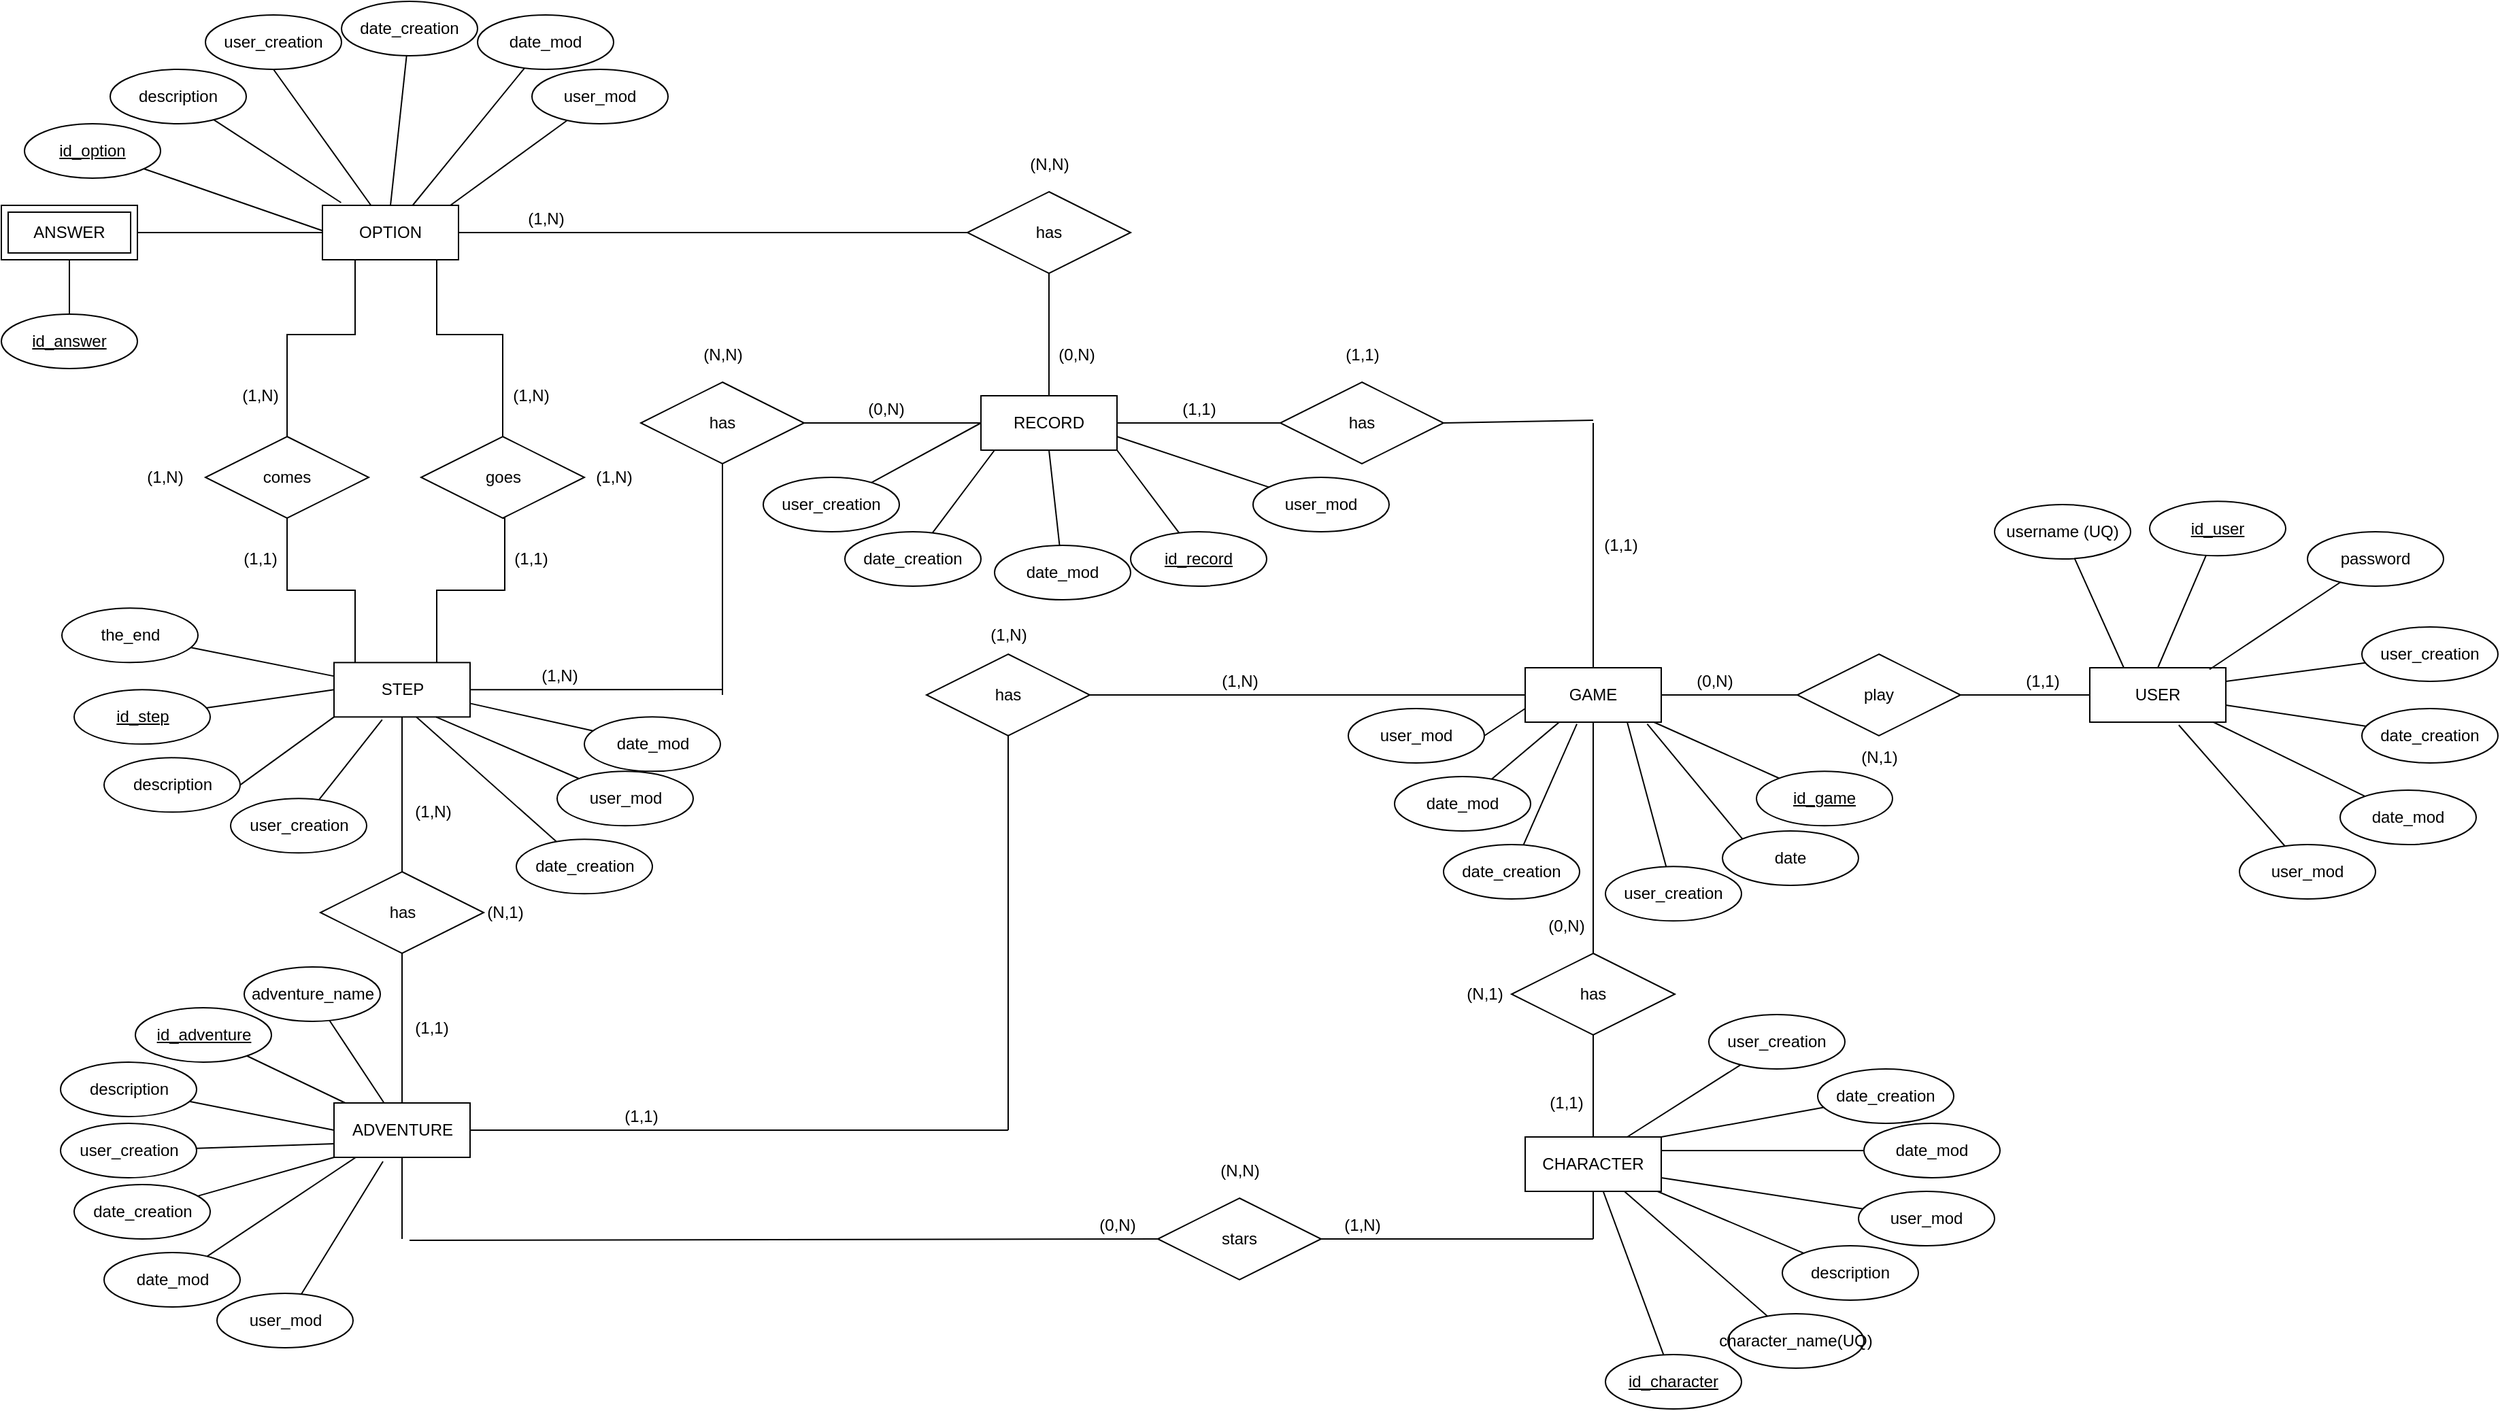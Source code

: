 <mxfile version="15.5.6" type="device"><diagram id="NVmFJBe9E4B-hhAunk_x" name="Page-1"><mxGraphModel dx="2347" dy="1662" grid="1" gridSize="10" guides="1" tooltips="1" connect="1" arrows="1" fold="1" page="1" pageScale="1" pageWidth="827" pageHeight="1169" math="0" shadow="0"><root><mxCell id="0"/><mxCell id="1" parent="0"/><mxCell id="v75pXsyWG4ilNUvPxBWB-2" value="USER" style="whiteSpace=wrap;html=1;align=center;" vertex="1" parent="1"><mxGeometry x="825" y="210" width="100" height="40" as="geometry"/></mxCell><mxCell id="v75pXsyWG4ilNUvPxBWB-8" style="edgeStyle=none;rounded=0;orthogonalLoop=1;jettySize=auto;html=1;endArrow=none;endFill=0;entryX=0.5;entryY=0;entryDx=0;entryDy=0;" edge="1" parent="1" source="v75pXsyWG4ilNUvPxBWB-3" target="v75pXsyWG4ilNUvPxBWB-2"><mxGeometry relative="1" as="geometry"/></mxCell><mxCell id="v75pXsyWG4ilNUvPxBWB-3" value="&lt;u&gt;id_user&lt;/u&gt;" style="ellipse;whiteSpace=wrap;html=1;align=center;" vertex="1" parent="1"><mxGeometry x="869" y="87.65" width="100" height="40" as="geometry"/></mxCell><mxCell id="v75pXsyWG4ilNUvPxBWB-7" style="edgeStyle=none;rounded=0;orthogonalLoop=1;jettySize=auto;html=1;endArrow=none;endFill=0;entryX=0.25;entryY=0;entryDx=0;entryDy=0;" edge="1" parent="1" source="v75pXsyWG4ilNUvPxBWB-4" target="v75pXsyWG4ilNUvPxBWB-2"><mxGeometry relative="1" as="geometry"><mxPoint x="829" y="220" as="targetPoint"/></mxGeometry></mxCell><mxCell id="v75pXsyWG4ilNUvPxBWB-4" value="username (UQ)" style="ellipse;whiteSpace=wrap;html=1;align=center;" vertex="1" parent="1"><mxGeometry x="755" y="90" width="100" height="40" as="geometry"/></mxCell><mxCell id="v75pXsyWG4ilNUvPxBWB-9" style="edgeStyle=none;rounded=0;orthogonalLoop=1;jettySize=auto;html=1;endArrow=none;endFill=0;entryX=0.88;entryY=0.031;entryDx=0;entryDy=0;entryPerimeter=0;" edge="1" parent="1" source="v75pXsyWG4ilNUvPxBWB-5" target="v75pXsyWG4ilNUvPxBWB-2"><mxGeometry relative="1" as="geometry"><mxPoint x="895" y="213.82" as="targetPoint"/></mxGeometry></mxCell><mxCell id="v75pXsyWG4ilNUvPxBWB-5" value="password" style="ellipse;whiteSpace=wrap;html=1;align=center;" vertex="1" parent="1"><mxGeometry x="985" y="110" width="100" height="40" as="geometry"/></mxCell><mxCell id="v75pXsyWG4ilNUvPxBWB-112" style="edgeStyle=none;rounded=0;orthogonalLoop=1;jettySize=auto;html=1;endArrow=none;endFill=0;" edge="1" parent="1" source="v75pXsyWG4ilNUvPxBWB-10"><mxGeometry relative="1" as="geometry"><mxPoint x="460" y="550" as="targetPoint"/></mxGeometry></mxCell><mxCell id="v75pXsyWG4ilNUvPxBWB-114" style="edgeStyle=none;rounded=0;orthogonalLoop=1;jettySize=auto;html=1;endArrow=none;endFill=0;" edge="1" parent="1" source="v75pXsyWG4ilNUvPxBWB-10"><mxGeometry relative="1" as="geometry"><mxPoint x="460" y="630" as="targetPoint"/></mxGeometry></mxCell><mxCell id="v75pXsyWG4ilNUvPxBWB-10" value="CHARACTER" style="whiteSpace=wrap;html=1;align=center;" vertex="1" parent="1"><mxGeometry x="410" y="555" width="100" height="40" as="geometry"/></mxCell><mxCell id="v75pXsyWG4ilNUvPxBWB-16" style="edgeStyle=none;rounded=0;orthogonalLoop=1;jettySize=auto;html=1;endArrow=none;endFill=0;" edge="1" parent="1" source="v75pXsyWG4ilNUvPxBWB-11" target="v75pXsyWG4ilNUvPxBWB-10"><mxGeometry relative="1" as="geometry"/></mxCell><mxCell id="v75pXsyWG4ilNUvPxBWB-11" value="description" style="ellipse;whiteSpace=wrap;html=1;align=center;" vertex="1" parent="1"><mxGeometry x="599" y="635" width="100" height="40" as="geometry"/></mxCell><mxCell id="v75pXsyWG4ilNUvPxBWB-15" style="edgeStyle=none;rounded=0;orthogonalLoop=1;jettySize=auto;html=1;endArrow=none;endFill=0;" edge="1" parent="1" source="v75pXsyWG4ilNUvPxBWB-12" target="v75pXsyWG4ilNUvPxBWB-10"><mxGeometry relative="1" as="geometry"/></mxCell><mxCell id="v75pXsyWG4ilNUvPxBWB-12" value="character_name(UQ)" style="ellipse;whiteSpace=wrap;html=1;align=center;" vertex="1" parent="1"><mxGeometry x="559" y="685" width="100" height="40" as="geometry"/></mxCell><mxCell id="v75pXsyWG4ilNUvPxBWB-14" style="edgeStyle=none;rounded=0;orthogonalLoop=1;jettySize=auto;html=1;endArrow=none;endFill=0;" edge="1" parent="1" source="v75pXsyWG4ilNUvPxBWB-13" target="v75pXsyWG4ilNUvPxBWB-10"><mxGeometry relative="1" as="geometry"/></mxCell><mxCell id="v75pXsyWG4ilNUvPxBWB-13" value="&lt;u&gt;id_character&lt;/u&gt;" style="ellipse;whiteSpace=wrap;html=1;align=center;" vertex="1" parent="1"><mxGeometry x="469" y="715" width="100" height="40" as="geometry"/></mxCell><mxCell id="v75pXsyWG4ilNUvPxBWB-116" style="edgeStyle=none;rounded=0;orthogonalLoop=1;jettySize=auto;html=1;endArrow=none;endFill=0;" edge="1" parent="1" source="v75pXsyWG4ilNUvPxBWB-17"><mxGeometry relative="1" as="geometry"><mxPoint x="-415.5" y="630" as="targetPoint"/></mxGeometry></mxCell><mxCell id="v75pXsyWG4ilNUvPxBWB-118" style="edgeStyle=none;rounded=0;orthogonalLoop=1;jettySize=auto;html=1;endArrow=none;endFill=0;" edge="1" parent="1" source="v75pXsyWG4ilNUvPxBWB-17"><mxGeometry relative="1" as="geometry"><mxPoint x="30" y="550" as="targetPoint"/></mxGeometry></mxCell><mxCell id="v75pXsyWG4ilNUvPxBWB-17" value="ADVENTURE" style="whiteSpace=wrap;html=1;align=center;" vertex="1" parent="1"><mxGeometry x="-465.5" y="530" width="100" height="40" as="geometry"/></mxCell><mxCell id="v75pXsyWG4ilNUvPxBWB-20" style="edgeStyle=none;rounded=0;orthogonalLoop=1;jettySize=auto;html=1;endArrow=none;endFill=0;" edge="1" parent="1" source="v75pXsyWG4ilNUvPxBWB-18" target="v75pXsyWG4ilNUvPxBWB-17"><mxGeometry relative="1" as="geometry"/></mxCell><mxCell id="v75pXsyWG4ilNUvPxBWB-18" value="adventure_name" style="ellipse;whiteSpace=wrap;html=1;align=center;" vertex="1" parent="1"><mxGeometry x="-531.5" y="430" width="100" height="40" as="geometry"/></mxCell><mxCell id="v75pXsyWG4ilNUvPxBWB-21" style="edgeStyle=none;rounded=0;orthogonalLoop=1;jettySize=auto;html=1;entryX=0;entryY=0.5;entryDx=0;entryDy=0;endArrow=none;endFill=0;" edge="1" parent="1" source="v75pXsyWG4ilNUvPxBWB-19" target="v75pXsyWG4ilNUvPxBWB-17"><mxGeometry relative="1" as="geometry"/></mxCell><mxCell id="v75pXsyWG4ilNUvPxBWB-19" value="description" style="ellipse;whiteSpace=wrap;html=1;align=center;" vertex="1" parent="1"><mxGeometry x="-666.5" y="500" width="100" height="40" as="geometry"/></mxCell><mxCell id="v75pXsyWG4ilNUvPxBWB-99" style="edgeStyle=none;rounded=0;orthogonalLoop=1;jettySize=auto;html=1;endArrow=none;endFill=0;" edge="1" parent="1" source="v75pXsyWG4ilNUvPxBWB-22"><mxGeometry relative="1" as="geometry"><mxPoint x="-415.5" y="366.18" as="targetPoint"/></mxGeometry></mxCell><mxCell id="v75pXsyWG4ilNUvPxBWB-111" style="edgeStyle=none;rounded=0;orthogonalLoop=1;jettySize=auto;html=1;endArrow=none;endFill=0;" edge="1" parent="1" source="v75pXsyWG4ilNUvPxBWB-22"><mxGeometry relative="1" as="geometry"><mxPoint x="-180" y="226" as="targetPoint"/></mxGeometry></mxCell><mxCell id="v75pXsyWG4ilNUvPxBWB-183" style="edgeStyle=orthogonalEdgeStyle;rounded=0;orthogonalLoop=1;jettySize=auto;html=1;entryX=0.5;entryY=1;entryDx=0;entryDy=0;endArrow=none;endFill=0;" edge="1" parent="1" source="v75pXsyWG4ilNUvPxBWB-22" target="v75pXsyWG4ilNUvPxBWB-180"><mxGeometry relative="1" as="geometry"><Array as="points"><mxPoint x="-450" y="153"/><mxPoint x="-500" y="153"/></Array></mxGeometry></mxCell><mxCell id="v75pXsyWG4ilNUvPxBWB-184" style="edgeStyle=orthogonalEdgeStyle;rounded=0;orthogonalLoop=1;jettySize=auto;html=1;entryX=0.5;entryY=1;entryDx=0;entryDy=0;endArrow=none;endFill=0;" edge="1" parent="1" source="v75pXsyWG4ilNUvPxBWB-22" target="v75pXsyWG4ilNUvPxBWB-87"><mxGeometry relative="1" as="geometry"><Array as="points"><mxPoint x="-390" y="153"/><mxPoint x="-340" y="153"/><mxPoint x="-340" y="100"/></Array></mxGeometry></mxCell><mxCell id="v75pXsyWG4ilNUvPxBWB-22" value="STEP" style="whiteSpace=wrap;html=1;align=center;" vertex="1" parent="1"><mxGeometry x="-465.5" y="206.18" width="100" height="40" as="geometry"/></mxCell><mxCell id="v75pXsyWG4ilNUvPxBWB-26" style="edgeStyle=none;rounded=0;orthogonalLoop=1;jettySize=auto;html=1;endArrow=none;endFill=0;entryX=0;entryY=1;entryDx=0;entryDy=0;exitX=1;exitY=0.5;exitDx=0;exitDy=0;" edge="1" parent="1" source="v75pXsyWG4ilNUvPxBWB-23" target="v75pXsyWG4ilNUvPxBWB-22"><mxGeometry relative="1" as="geometry"><mxPoint x="-497.971" y="288.533" as="sourcePoint"/></mxGeometry></mxCell><mxCell id="v75pXsyWG4ilNUvPxBWB-23" value="description" style="ellipse;whiteSpace=wrap;html=1;align=center;" vertex="1" parent="1"><mxGeometry x="-634.5" y="276.18" width="100" height="40" as="geometry"/></mxCell><mxCell id="v75pXsyWG4ilNUvPxBWB-25" style="edgeStyle=none;rounded=0;orthogonalLoop=1;jettySize=auto;html=1;entryX=0;entryY=0.25;entryDx=0;entryDy=0;endArrow=none;endFill=0;" edge="1" parent="1" source="v75pXsyWG4ilNUvPxBWB-24" target="v75pXsyWG4ilNUvPxBWB-22"><mxGeometry relative="1" as="geometry"/></mxCell><mxCell id="v75pXsyWG4ilNUvPxBWB-24" value="the_end" style="ellipse;whiteSpace=wrap;html=1;align=center;" vertex="1" parent="1"><mxGeometry x="-665.5" y="166.18" width="100" height="40" as="geometry"/></mxCell><mxCell id="v75pXsyWG4ilNUvPxBWB-29" style="edgeStyle=none;rounded=0;orthogonalLoop=1;jettySize=auto;html=1;endArrow=none;endFill=0;" edge="1" parent="1" source="v75pXsyWG4ilNUvPxBWB-28" target="v75pXsyWG4ilNUvPxBWB-17"><mxGeometry relative="1" as="geometry"/></mxCell><mxCell id="v75pXsyWG4ilNUvPxBWB-28" value="&lt;u&gt;id_adventure&lt;/u&gt;" style="ellipse;whiteSpace=wrap;html=1;align=center;" vertex="1" parent="1"><mxGeometry x="-611.5" y="460" width="100" height="40" as="geometry"/></mxCell><mxCell id="v75pXsyWG4ilNUvPxBWB-31" style="edgeStyle=none;rounded=0;orthogonalLoop=1;jettySize=auto;html=1;endArrow=none;endFill=0;entryX=0;entryY=0.5;entryDx=0;entryDy=0;" edge="1" parent="1" source="v75pXsyWG4ilNUvPxBWB-30" target="v75pXsyWG4ilNUvPxBWB-22"><mxGeometry relative="1" as="geometry"/></mxCell><mxCell id="v75pXsyWG4ilNUvPxBWB-30" value="&lt;u&gt;id_step&lt;/u&gt;" style="ellipse;whiteSpace=wrap;html=1;align=center;" vertex="1" parent="1"><mxGeometry x="-656.5" y="226.18" width="100" height="40" as="geometry"/></mxCell><mxCell id="v75pXsyWG4ilNUvPxBWB-34" style="edgeStyle=none;rounded=0;orthogonalLoop=1;jettySize=auto;html=1;endArrow=none;endFill=0;entryX=0.137;entryY=-0.05;entryDx=0;entryDy=0;entryPerimeter=0;" edge="1" parent="1" source="v75pXsyWG4ilNUvPxBWB-33" target="v75pXsyWG4ilNUvPxBWB-40"><mxGeometry relative="1" as="geometry"><mxPoint x="-374" y="-110" as="targetPoint"/></mxGeometry></mxCell><mxCell id="v75pXsyWG4ilNUvPxBWB-33" value="description" style="ellipse;whiteSpace=wrap;html=1;align=center;" vertex="1" parent="1"><mxGeometry x="-630" y="-230" width="100" height="40" as="geometry"/></mxCell><mxCell id="v75pXsyWG4ilNUvPxBWB-36" style="edgeStyle=none;rounded=0;orthogonalLoop=1;jettySize=auto;html=1;entryX=0;entryY=0.5;entryDx=0;entryDy=0;endArrow=none;endFill=0;" edge="1" parent="1" source="v75pXsyWG4ilNUvPxBWB-35"><mxGeometry relative="1" as="geometry"><mxPoint x="-470" y="-110" as="targetPoint"/></mxGeometry></mxCell><mxCell id="v75pXsyWG4ilNUvPxBWB-35" value="&lt;u&gt;id_option&lt;/u&gt;" style="ellipse;whiteSpace=wrap;html=1;align=center;" vertex="1" parent="1"><mxGeometry x="-693" y="-190" width="100" height="40" as="geometry"/></mxCell><mxCell id="v75pXsyWG4ilNUvPxBWB-181" style="edgeStyle=orthogonalEdgeStyle;rounded=0;orthogonalLoop=1;jettySize=auto;html=1;entryX=0.5;entryY=0;entryDx=0;entryDy=0;endArrow=none;endFill=0;" edge="1" parent="1" source="v75pXsyWG4ilNUvPxBWB-40" target="v75pXsyWG4ilNUvPxBWB-87"><mxGeometry relative="1" as="geometry"><Array as="points"><mxPoint x="-390" y="-35"/><mxPoint x="-341" y="-35"/></Array></mxGeometry></mxCell><mxCell id="v75pXsyWG4ilNUvPxBWB-182" style="edgeStyle=orthogonalEdgeStyle;rounded=0;orthogonalLoop=1;jettySize=auto;html=1;entryX=0.5;entryY=0;entryDx=0;entryDy=0;endArrow=none;endFill=0;" edge="1" parent="1" source="v75pXsyWG4ilNUvPxBWB-40" target="v75pXsyWG4ilNUvPxBWB-180"><mxGeometry relative="1" as="geometry"><Array as="points"><mxPoint x="-450" y="-35"/><mxPoint x="-500" y="-35"/></Array></mxGeometry></mxCell><mxCell id="v75pXsyWG4ilNUvPxBWB-40" value="OPTION" style="whiteSpace=wrap;html=1;align=center;" vertex="1" parent="1"><mxGeometry x="-474" y="-130" width="100" height="40" as="geometry"/></mxCell><mxCell id="v75pXsyWG4ilNUvPxBWB-115" style="edgeStyle=none;rounded=0;orthogonalLoop=1;jettySize=auto;html=1;endArrow=none;endFill=0;" edge="1" parent="1" source="v75pXsyWG4ilNUvPxBWB-43"><mxGeometry relative="1" as="geometry"><mxPoint x="460" y="630" as="targetPoint"/></mxGeometry></mxCell><mxCell id="v75pXsyWG4ilNUvPxBWB-117" style="edgeStyle=none;rounded=0;orthogonalLoop=1;jettySize=auto;html=1;exitX=0;exitY=0.5;exitDx=0;exitDy=0;endArrow=none;endFill=0;" edge="1" parent="1" source="v75pXsyWG4ilNUvPxBWB-43"><mxGeometry relative="1" as="geometry"><mxPoint x="-410" y="631" as="targetPoint"/></mxGeometry></mxCell><mxCell id="v75pXsyWG4ilNUvPxBWB-43" value="&lt;span class=&quot;VIiyi&quot; lang=&quot;en&quot;&gt;&lt;span class=&quot;JLqJ4b ChMk0b&quot;&gt;&lt;span&gt;star&lt;/span&gt;&lt;/span&gt;&lt;/span&gt;s" style="shape=rhombus;perimeter=rhombusPerimeter;whiteSpace=wrap;html=1;align=center;" vertex="1" parent="1"><mxGeometry x="140" y="600" width="120" height="60" as="geometry"/></mxCell><mxCell id="v75pXsyWG4ilNUvPxBWB-46" value="(0,N)" style="text;html=1;align=center;verticalAlign=middle;resizable=0;points=[];autosize=1;strokeColor=none;fillColor=none;" vertex="1" parent="1"><mxGeometry x="90" y="610" width="40" height="20" as="geometry"/></mxCell><mxCell id="v75pXsyWG4ilNUvPxBWB-48" value="(1,N)" style="text;html=1;align=center;verticalAlign=middle;resizable=0;points=[];autosize=1;strokeColor=none;fillColor=none;" vertex="1" parent="1"><mxGeometry x="270" y="610" width="40" height="20" as="geometry"/></mxCell><mxCell id="v75pXsyWG4ilNUvPxBWB-83" style="edgeStyle=none;rounded=0;orthogonalLoop=1;jettySize=auto;html=1;entryX=0;entryY=0.5;entryDx=0;entryDy=0;endArrow=none;endFill=0;" edge="1" parent="1" source="v75pXsyWG4ilNUvPxBWB-54" target="v75pXsyWG4ilNUvPxBWB-40"><mxGeometry relative="1" as="geometry"/></mxCell><mxCell id="v75pXsyWG4ilNUvPxBWB-54" value="ANSWER" style="shape=ext;margin=3;double=1;whiteSpace=wrap;html=1;align=center;" vertex="1" parent="1"><mxGeometry x="-710" y="-130" width="100" height="40" as="geometry"/></mxCell><mxCell id="v75pXsyWG4ilNUvPxBWB-57" style="edgeStyle=none;rounded=0;orthogonalLoop=1;jettySize=auto;html=1;endArrow=none;endFill=0;" edge="1" parent="1" source="v75pXsyWG4ilNUvPxBWB-56" target="v75pXsyWG4ilNUvPxBWB-54"><mxGeometry relative="1" as="geometry"/></mxCell><mxCell id="v75pXsyWG4ilNUvPxBWB-56" value="&lt;u&gt;id_answer&lt;/u&gt;" style="ellipse;whiteSpace=wrap;html=1;align=center;" vertex="1" parent="1"><mxGeometry x="-710" y="-50.0" width="100" height="40" as="geometry"/></mxCell><mxCell id="v75pXsyWG4ilNUvPxBWB-119" style="edgeStyle=none;rounded=0;orthogonalLoop=1;jettySize=auto;html=1;entryX=0;entryY=0;entryDx=0;entryDy=0;endArrow=none;endFill=0;exitX=0.897;exitY=1.033;exitDx=0;exitDy=0;exitPerimeter=0;" edge="1" parent="1" source="v75pXsyWG4ilNUvPxBWB-60" target="v75pXsyWG4ilNUvPxBWB-62"><mxGeometry relative="1" as="geometry"/></mxCell><mxCell id="v75pXsyWG4ilNUvPxBWB-123" style="edgeStyle=none;rounded=0;orthogonalLoop=1;jettySize=auto;html=1;endArrow=none;endFill=0;" edge="1" parent="1" source="v75pXsyWG4ilNUvPxBWB-60"><mxGeometry relative="1" as="geometry"><mxPoint x="460" y="30" as="targetPoint"/></mxGeometry></mxCell><mxCell id="v75pXsyWG4ilNUvPxBWB-175" style="edgeStyle=none;rounded=0;orthogonalLoop=1;jettySize=auto;html=1;entryX=0;entryY=0.5;entryDx=0;entryDy=0;endArrow=none;endFill=0;" edge="1" parent="1" source="v75pXsyWG4ilNUvPxBWB-60" target="v75pXsyWG4ilNUvPxBWB-65"><mxGeometry relative="1" as="geometry"/></mxCell><mxCell id="v75pXsyWG4ilNUvPxBWB-60" value="GAME" style="whiteSpace=wrap;html=1;align=center;" vertex="1" parent="1"><mxGeometry x="410" y="210" width="100" height="40" as="geometry"/></mxCell><mxCell id="v75pXsyWG4ilNUvPxBWB-62" value="date" style="ellipse;whiteSpace=wrap;html=1;align=center;" vertex="1" parent="1"><mxGeometry x="555" y="330" width="100" height="40" as="geometry"/></mxCell><mxCell id="v75pXsyWG4ilNUvPxBWB-66" style="edgeStyle=none;rounded=0;orthogonalLoop=1;jettySize=auto;html=1;entryX=0;entryY=0.5;entryDx=0;entryDy=0;endArrow=none;endFill=0;" edge="1" parent="1" source="v75pXsyWG4ilNUvPxBWB-65" target="v75pXsyWG4ilNUvPxBWB-2"><mxGeometry relative="1" as="geometry"/></mxCell><mxCell id="v75pXsyWG4ilNUvPxBWB-65" value="play" style="shape=rhombus;perimeter=rhombusPerimeter;whiteSpace=wrap;html=1;align=center;" vertex="1" parent="1"><mxGeometry x="610" y="200" width="120" height="60" as="geometry"/></mxCell><mxCell id="v75pXsyWG4ilNUvPxBWB-71" style="edgeStyle=none;rounded=0;orthogonalLoop=1;jettySize=auto;html=1;endArrow=none;endFill=0;" edge="1" parent="1" source="v75pXsyWG4ilNUvPxBWB-70" target="v75pXsyWG4ilNUvPxBWB-60"><mxGeometry relative="1" as="geometry"/></mxCell><mxCell id="v75pXsyWG4ilNUvPxBWB-70" value="&lt;u&gt;id_game&lt;/u&gt;" style="ellipse;whiteSpace=wrap;html=1;align=center;" vertex="1" parent="1"><mxGeometry x="580" y="286.18" width="100" height="40" as="geometry"/></mxCell><mxCell id="v75pXsyWG4ilNUvPxBWB-85" style="edgeStyle=none;rounded=0;orthogonalLoop=1;jettySize=auto;html=1;endArrow=none;endFill=0;" edge="1" parent="1" source="v75pXsyWG4ilNUvPxBWB-84"><mxGeometry relative="1" as="geometry"><mxPoint x="-411.5" y="366.18" as="targetPoint"/></mxGeometry></mxCell><mxCell id="v75pXsyWG4ilNUvPxBWB-86" style="edgeStyle=none;rounded=0;orthogonalLoop=1;jettySize=auto;html=1;entryX=0.5;entryY=0;entryDx=0;entryDy=0;endArrow=none;endFill=0;" edge="1" parent="1" source="v75pXsyWG4ilNUvPxBWB-84" target="v75pXsyWG4ilNUvPxBWB-17"><mxGeometry relative="1" as="geometry"/></mxCell><mxCell id="v75pXsyWG4ilNUvPxBWB-84" value="has" style="shape=rhombus;perimeter=rhombusPerimeter;whiteSpace=wrap;html=1;align=center;" vertex="1" parent="1"><mxGeometry x="-475.5" y="360" width="120" height="60" as="geometry"/></mxCell><mxCell id="v75pXsyWG4ilNUvPxBWB-87" value="goes" style="shape=rhombus;perimeter=rhombusPerimeter;whiteSpace=wrap;html=1;align=center;" vertex="1" parent="1"><mxGeometry x="-401.5" y="40" width="120" height="60" as="geometry"/></mxCell><mxCell id="v75pXsyWG4ilNUvPxBWB-95" style="edgeStyle=none;rounded=0;orthogonalLoop=1;jettySize=auto;html=1;endArrow=none;endFill=0;entryX=1;entryY=0.25;entryDx=0;entryDy=0;" edge="1" parent="1" source="v75pXsyWG4ilNUvPxBWB-90" target="v75pXsyWG4ilNUvPxBWB-2"><mxGeometry relative="1" as="geometry"><mxPoint x="929" y="240" as="targetPoint"/></mxGeometry></mxCell><mxCell id="v75pXsyWG4ilNUvPxBWB-90" value="user_creation" style="ellipse;whiteSpace=wrap;html=1;align=center;" vertex="1" parent="1"><mxGeometry x="1025" y="180" width="100" height="40" as="geometry"/></mxCell><mxCell id="v75pXsyWG4ilNUvPxBWB-94" style="edgeStyle=none;rounded=0;orthogonalLoop=1;jettySize=auto;html=1;endArrow=none;endFill=0;" edge="1" parent="1" source="v75pXsyWG4ilNUvPxBWB-91" target="v75pXsyWG4ilNUvPxBWB-2"><mxGeometry relative="1" as="geometry"/></mxCell><mxCell id="v75pXsyWG4ilNUvPxBWB-91" value="date_creation" style="ellipse;whiteSpace=wrap;html=1;align=center;" vertex="1" parent="1"><mxGeometry x="1025" y="240" width="100" height="40" as="geometry"/></mxCell><mxCell id="v75pXsyWG4ilNUvPxBWB-93" style="edgeStyle=none;rounded=0;orthogonalLoop=1;jettySize=auto;html=1;endArrow=none;endFill=0;" edge="1" parent="1" source="v75pXsyWG4ilNUvPxBWB-92" target="v75pXsyWG4ilNUvPxBWB-2"><mxGeometry relative="1" as="geometry"/></mxCell><mxCell id="v75pXsyWG4ilNUvPxBWB-92" value="date_mod" style="ellipse;whiteSpace=wrap;html=1;align=center;" vertex="1" parent="1"><mxGeometry x="1009" y="300" width="100" height="40" as="geometry"/></mxCell><mxCell id="v75pXsyWG4ilNUvPxBWB-97" style="edgeStyle=none;rounded=0;orthogonalLoop=1;jettySize=auto;html=1;entryX=0.654;entryY=1.053;entryDx=0;entryDy=0;endArrow=none;endFill=0;entryPerimeter=0;" edge="1" parent="1" source="v75pXsyWG4ilNUvPxBWB-96" target="v75pXsyWG4ilNUvPxBWB-2"><mxGeometry relative="1" as="geometry"/></mxCell><mxCell id="v75pXsyWG4ilNUvPxBWB-96" value="user_mod" style="ellipse;whiteSpace=wrap;html=1;align=center;" vertex="1" parent="1"><mxGeometry x="935" y="340" width="100" height="40" as="geometry"/></mxCell><mxCell id="v75pXsyWG4ilNUvPxBWB-178" style="edgeStyle=none;rounded=0;orthogonalLoop=1;jettySize=auto;html=1;entryX=0.5;entryY=1;entryDx=0;entryDy=0;endArrow=none;endFill=0;" edge="1" parent="1" source="v75pXsyWG4ilNUvPxBWB-98" target="v75pXsyWG4ilNUvPxBWB-177"><mxGeometry relative="1" as="geometry"/></mxCell><mxCell id="v75pXsyWG4ilNUvPxBWB-98" value="RECORD" style="whiteSpace=wrap;html=1;align=center;" vertex="1" parent="1"><mxGeometry x="10" y="10" width="100" height="40" as="geometry"/></mxCell><mxCell id="v75pXsyWG4ilNUvPxBWB-101" style="edgeStyle=none;rounded=0;orthogonalLoop=1;jettySize=auto;html=1;endArrow=none;endFill=0;" edge="1" parent="1" source="v75pXsyWG4ilNUvPxBWB-100" target="v75pXsyWG4ilNUvPxBWB-98"><mxGeometry relative="1" as="geometry"/></mxCell><mxCell id="v75pXsyWG4ilNUvPxBWB-102" style="edgeStyle=none;rounded=0;orthogonalLoop=1;jettySize=auto;html=1;endArrow=none;endFill=0;exitX=0.5;exitY=1;exitDx=0;exitDy=0;" edge="1" parent="1" source="v75pXsyWG4ilNUvPxBWB-100"><mxGeometry relative="1" as="geometry"><mxPoint x="-170" y="130.0" as="sourcePoint"/><mxPoint x="-180" y="230" as="targetPoint"/></mxGeometry></mxCell><mxCell id="v75pXsyWG4ilNUvPxBWB-100" value="has" style="shape=rhombus;perimeter=rhombusPerimeter;whiteSpace=wrap;html=1;align=center;" vertex="1" parent="1"><mxGeometry x="-240" width="120" height="60" as="geometry"/></mxCell><mxCell id="v75pXsyWG4ilNUvPxBWB-104" style="edgeStyle=none;rounded=0;orthogonalLoop=1;jettySize=auto;html=1;entryX=0.5;entryY=1;entryDx=0;entryDy=0;endArrow=none;endFill=0;" edge="1" parent="1" source="v75pXsyWG4ilNUvPxBWB-103" target="v75pXsyWG4ilNUvPxBWB-60"><mxGeometry relative="1" as="geometry"/></mxCell><mxCell id="v75pXsyWG4ilNUvPxBWB-105" style="edgeStyle=none;rounded=0;orthogonalLoop=1;jettySize=auto;html=1;endArrow=none;endFill=0;exitX=0.5;exitY=1;exitDx=0;exitDy=0;" edge="1" parent="1" source="v75pXsyWG4ilNUvPxBWB-103"><mxGeometry relative="1" as="geometry"><mxPoint x="460" y="550" as="targetPoint"/></mxGeometry></mxCell><mxCell id="v75pXsyWG4ilNUvPxBWB-103" value="has" style="shape=rhombus;perimeter=rhombusPerimeter;whiteSpace=wrap;html=1;align=center;" vertex="1" parent="1"><mxGeometry x="400" y="420" width="120" height="60" as="geometry"/></mxCell><mxCell id="v75pXsyWG4ilNUvPxBWB-109" style="edgeStyle=none;rounded=0;orthogonalLoop=1;jettySize=auto;html=1;endArrow=none;endFill=0;" edge="1" parent="1" source="v75pXsyWG4ilNUvPxBWB-108"><mxGeometry relative="1" as="geometry"><mxPoint x="30" y="550" as="targetPoint"/></mxGeometry></mxCell><mxCell id="v75pXsyWG4ilNUvPxBWB-110" style="edgeStyle=none;rounded=0;orthogonalLoop=1;jettySize=auto;html=1;entryX=0;entryY=0.5;entryDx=0;entryDy=0;endArrow=none;endFill=0;" edge="1" parent="1" source="v75pXsyWG4ilNUvPxBWB-108" target="v75pXsyWG4ilNUvPxBWB-60"><mxGeometry relative="1" as="geometry"/></mxCell><mxCell id="v75pXsyWG4ilNUvPxBWB-108" value="has" style="shape=rhombus;perimeter=rhombusPerimeter;whiteSpace=wrap;html=1;align=center;" vertex="1" parent="1"><mxGeometry x="-30" y="200" width="120" height="60" as="geometry"/></mxCell><mxCell id="v75pXsyWG4ilNUvPxBWB-121" style="edgeStyle=none;rounded=0;orthogonalLoop=1;jettySize=auto;html=1;endArrow=none;endFill=0;" edge="1" parent="1" source="v75pXsyWG4ilNUvPxBWB-120" target="v75pXsyWG4ilNUvPxBWB-98"><mxGeometry relative="1" as="geometry"/></mxCell><mxCell id="v75pXsyWG4ilNUvPxBWB-122" style="edgeStyle=none;rounded=0;orthogonalLoop=1;jettySize=auto;html=1;exitX=1;exitY=0.5;exitDx=0;exitDy=0;endArrow=none;endFill=0;" edge="1" parent="1" source="v75pXsyWG4ilNUvPxBWB-120"><mxGeometry relative="1" as="geometry"><mxPoint x="460" y="28" as="targetPoint"/></mxGeometry></mxCell><mxCell id="v75pXsyWG4ilNUvPxBWB-120" value="has" style="shape=rhombus;perimeter=rhombusPerimeter;whiteSpace=wrap;html=1;align=center;" vertex="1" parent="1"><mxGeometry x="230" y="5.773e-15" width="120" height="60" as="geometry"/></mxCell><mxCell id="v75pXsyWG4ilNUvPxBWB-128" style="edgeStyle=none;rounded=0;orthogonalLoop=1;jettySize=auto;html=1;entryX=0.75;entryY=0;entryDx=0;entryDy=0;endArrow=none;endFill=0;" edge="1" parent="1" source="v75pXsyWG4ilNUvPxBWB-124" target="v75pXsyWG4ilNUvPxBWB-10"><mxGeometry relative="1" as="geometry"/></mxCell><mxCell id="v75pXsyWG4ilNUvPxBWB-124" value="user_creation" style="ellipse;whiteSpace=wrap;html=1;align=center;" vertex="1" parent="1"><mxGeometry x="545" y="465" width="100" height="40" as="geometry"/></mxCell><mxCell id="v75pXsyWG4ilNUvPxBWB-129" style="edgeStyle=none;rounded=0;orthogonalLoop=1;jettySize=auto;html=1;entryX=1;entryY=0;entryDx=0;entryDy=0;endArrow=none;endFill=0;" edge="1" parent="1" source="v75pXsyWG4ilNUvPxBWB-125" target="v75pXsyWG4ilNUvPxBWB-10"><mxGeometry relative="1" as="geometry"/></mxCell><mxCell id="v75pXsyWG4ilNUvPxBWB-125" value="date_creation" style="ellipse;whiteSpace=wrap;html=1;align=center;" vertex="1" parent="1"><mxGeometry x="625" y="505" width="100" height="40" as="geometry"/></mxCell><mxCell id="v75pXsyWG4ilNUvPxBWB-130" style="edgeStyle=none;rounded=0;orthogonalLoop=1;jettySize=auto;html=1;entryX=1;entryY=0.25;entryDx=0;entryDy=0;endArrow=none;endFill=0;" edge="1" parent="1" source="v75pXsyWG4ilNUvPxBWB-126" target="v75pXsyWG4ilNUvPxBWB-10"><mxGeometry relative="1" as="geometry"/></mxCell><mxCell id="v75pXsyWG4ilNUvPxBWB-126" value="date_mod" style="ellipse;whiteSpace=wrap;html=1;align=center;" vertex="1" parent="1"><mxGeometry x="659" y="545" width="100" height="40" as="geometry"/></mxCell><mxCell id="v75pXsyWG4ilNUvPxBWB-131" style="edgeStyle=none;rounded=0;orthogonalLoop=1;jettySize=auto;html=1;entryX=1;entryY=0.75;entryDx=0;entryDy=0;endArrow=none;endFill=0;" edge="1" parent="1" source="v75pXsyWG4ilNUvPxBWB-127" target="v75pXsyWG4ilNUvPxBWB-10"><mxGeometry relative="1" as="geometry"/></mxCell><mxCell id="v75pXsyWG4ilNUvPxBWB-127" value="user_mod" style="ellipse;whiteSpace=wrap;html=1;align=center;" vertex="1" parent="1"><mxGeometry x="655" y="595" width="100" height="40" as="geometry"/></mxCell><mxCell id="v75pXsyWG4ilNUvPxBWB-136" style="edgeStyle=none;rounded=0;orthogonalLoop=1;jettySize=auto;html=1;entryX=0;entryY=0.75;entryDx=0;entryDy=0;endArrow=none;endFill=0;" edge="1" parent="1" source="v75pXsyWG4ilNUvPxBWB-132" target="v75pXsyWG4ilNUvPxBWB-17"><mxGeometry relative="1" as="geometry"/></mxCell><mxCell id="v75pXsyWG4ilNUvPxBWB-132" value="user_creation" style="ellipse;whiteSpace=wrap;html=1;align=center;" vertex="1" parent="1"><mxGeometry x="-666.5" y="545" width="100" height="40" as="geometry"/></mxCell><mxCell id="v75pXsyWG4ilNUvPxBWB-137" style="edgeStyle=none;rounded=0;orthogonalLoop=1;jettySize=auto;html=1;entryX=0;entryY=1;entryDx=0;entryDy=0;endArrow=none;endFill=0;" edge="1" parent="1" source="v75pXsyWG4ilNUvPxBWB-133" target="v75pXsyWG4ilNUvPxBWB-17"><mxGeometry relative="1" as="geometry"/></mxCell><mxCell id="v75pXsyWG4ilNUvPxBWB-133" value="date_creation" style="ellipse;whiteSpace=wrap;html=1;align=center;" vertex="1" parent="1"><mxGeometry x="-656.5" y="590" width="100" height="40" as="geometry"/></mxCell><mxCell id="v75pXsyWG4ilNUvPxBWB-138" style="edgeStyle=none;rounded=0;orthogonalLoop=1;jettySize=auto;html=1;entryX=0.16;entryY=1;entryDx=0;entryDy=0;entryPerimeter=0;endArrow=none;endFill=0;" edge="1" parent="1" source="v75pXsyWG4ilNUvPxBWB-134" target="v75pXsyWG4ilNUvPxBWB-17"><mxGeometry relative="1" as="geometry"/></mxCell><mxCell id="v75pXsyWG4ilNUvPxBWB-134" value="date_mod" style="ellipse;whiteSpace=wrap;html=1;align=center;" vertex="1" parent="1"><mxGeometry x="-634.5" y="640" width="100" height="40" as="geometry"/></mxCell><mxCell id="v75pXsyWG4ilNUvPxBWB-139" style="edgeStyle=none;rounded=0;orthogonalLoop=1;jettySize=auto;html=1;entryX=0.36;entryY=1.075;entryDx=0;entryDy=0;entryPerimeter=0;endArrow=none;endFill=0;" edge="1" parent="1" source="v75pXsyWG4ilNUvPxBWB-135" target="v75pXsyWG4ilNUvPxBWB-17"><mxGeometry relative="1" as="geometry"/></mxCell><mxCell id="v75pXsyWG4ilNUvPxBWB-135" value="user_mod" style="ellipse;whiteSpace=wrap;html=1;align=center;" vertex="1" parent="1"><mxGeometry x="-551.5" y="670" width="100" height="40" as="geometry"/></mxCell><mxCell id="v75pXsyWG4ilNUvPxBWB-147" style="edgeStyle=none;rounded=0;orthogonalLoop=1;jettySize=auto;html=1;entryX=0.75;entryY=1;entryDx=0;entryDy=0;endArrow=none;endFill=0;" edge="1" parent="1" source="v75pXsyWG4ilNUvPxBWB-140" target="v75pXsyWG4ilNUvPxBWB-60"><mxGeometry relative="1" as="geometry"/></mxCell><mxCell id="v75pXsyWG4ilNUvPxBWB-140" value="user_creation" style="ellipse;whiteSpace=wrap;html=1;align=center;" vertex="1" parent="1"><mxGeometry x="469" y="356.18" width="100" height="40" as="geometry"/></mxCell><mxCell id="v75pXsyWG4ilNUvPxBWB-146" style="edgeStyle=none;rounded=0;orthogonalLoop=1;jettySize=auto;html=1;entryX=0.38;entryY=1.033;entryDx=0;entryDy=0;endArrow=none;endFill=0;entryPerimeter=0;" edge="1" parent="1" source="v75pXsyWG4ilNUvPxBWB-141" target="v75pXsyWG4ilNUvPxBWB-60"><mxGeometry relative="1" as="geometry"/></mxCell><mxCell id="v75pXsyWG4ilNUvPxBWB-141" value="date_creation" style="ellipse;whiteSpace=wrap;html=1;align=center;" vertex="1" parent="1"><mxGeometry x="350" y="340" width="100" height="40" as="geometry"/></mxCell><mxCell id="v75pXsyWG4ilNUvPxBWB-145" style="edgeStyle=none;rounded=0;orthogonalLoop=1;jettySize=auto;html=1;entryX=0.25;entryY=1;entryDx=0;entryDy=0;endArrow=none;endFill=0;" edge="1" parent="1" source="v75pXsyWG4ilNUvPxBWB-142" target="v75pXsyWG4ilNUvPxBWB-60"><mxGeometry relative="1" as="geometry"/></mxCell><mxCell id="v75pXsyWG4ilNUvPxBWB-142" value="date_mod" style="ellipse;whiteSpace=wrap;html=1;align=center;" vertex="1" parent="1"><mxGeometry x="314" y="290" width="100" height="40" as="geometry"/></mxCell><mxCell id="v75pXsyWG4ilNUvPxBWB-144" style="edgeStyle=none;rounded=0;orthogonalLoop=1;jettySize=auto;html=1;exitX=1;exitY=0.5;exitDx=0;exitDy=0;entryX=0;entryY=0.75;entryDx=0;entryDy=0;endArrow=none;endFill=0;" edge="1" parent="1" source="v75pXsyWG4ilNUvPxBWB-143" target="v75pXsyWG4ilNUvPxBWB-60"><mxGeometry relative="1" as="geometry"/></mxCell><mxCell id="v75pXsyWG4ilNUvPxBWB-143" value="user_mod" style="ellipse;whiteSpace=wrap;html=1;align=center;" vertex="1" parent="1"><mxGeometry x="280" y="240" width="100" height="40" as="geometry"/></mxCell><mxCell id="v75pXsyWG4ilNUvPxBWB-153" style="edgeStyle=none;rounded=0;orthogonalLoop=1;jettySize=auto;html=1;entryX=0.354;entryY=1.05;entryDx=0;entryDy=0;endArrow=none;endFill=0;entryPerimeter=0;" edge="1" parent="1" source="v75pXsyWG4ilNUvPxBWB-149" target="v75pXsyWG4ilNUvPxBWB-22"><mxGeometry relative="1" as="geometry"/></mxCell><mxCell id="v75pXsyWG4ilNUvPxBWB-149" value="user_creation" style="ellipse;whiteSpace=wrap;html=1;align=center;" vertex="1" parent="1"><mxGeometry x="-541.5" y="306.18" width="100" height="40" as="geometry"/></mxCell><mxCell id="v75pXsyWG4ilNUvPxBWB-154" style="edgeStyle=none;rounded=0;orthogonalLoop=1;jettySize=auto;html=1;endArrow=none;endFill=0;entryX=0.606;entryY=1.001;entryDx=0;entryDy=0;entryPerimeter=0;" edge="1" parent="1" source="v75pXsyWG4ilNUvPxBWB-150" target="v75pXsyWG4ilNUvPxBWB-22"><mxGeometry relative="1" as="geometry"><mxPoint x="-400" y="250" as="targetPoint"/></mxGeometry></mxCell><mxCell id="v75pXsyWG4ilNUvPxBWB-150" value="date_creation" style="ellipse;whiteSpace=wrap;html=1;align=center;" vertex="1" parent="1"><mxGeometry x="-331.5" y="336.18" width="100" height="40" as="geometry"/></mxCell><mxCell id="v75pXsyWG4ilNUvPxBWB-156" style="edgeStyle=none;rounded=0;orthogonalLoop=1;jettySize=auto;html=1;entryX=1;entryY=0.75;entryDx=0;entryDy=0;endArrow=none;endFill=0;" edge="1" parent="1" source="v75pXsyWG4ilNUvPxBWB-151" target="v75pXsyWG4ilNUvPxBWB-22"><mxGeometry relative="1" as="geometry"/></mxCell><mxCell id="v75pXsyWG4ilNUvPxBWB-151" value="date_mod" style="ellipse;whiteSpace=wrap;html=1;align=center;" vertex="1" parent="1"><mxGeometry x="-281.5" y="246.18" width="100" height="40" as="geometry"/></mxCell><mxCell id="v75pXsyWG4ilNUvPxBWB-155" style="edgeStyle=none;rounded=0;orthogonalLoop=1;jettySize=auto;html=1;entryX=0.75;entryY=1;entryDx=0;entryDy=0;endArrow=none;endFill=0;" edge="1" parent="1" source="v75pXsyWG4ilNUvPxBWB-152" target="v75pXsyWG4ilNUvPxBWB-22"><mxGeometry relative="1" as="geometry"/></mxCell><mxCell id="v75pXsyWG4ilNUvPxBWB-152" value="user_mod" style="ellipse;whiteSpace=wrap;html=1;align=center;" vertex="1" parent="1"><mxGeometry x="-301.5" y="286.18" width="100" height="40" as="geometry"/></mxCell><mxCell id="v75pXsyWG4ilNUvPxBWB-164" style="edgeStyle=none;rounded=0;orthogonalLoop=1;jettySize=auto;html=1;entryX=0;entryY=0.5;entryDx=0;entryDy=0;endArrow=none;endFill=0;" edge="1" parent="1" source="v75pXsyWG4ilNUvPxBWB-157" target="v75pXsyWG4ilNUvPxBWB-98"><mxGeometry relative="1" as="geometry"/></mxCell><mxCell id="v75pXsyWG4ilNUvPxBWB-157" value="user_creation" style="ellipse;whiteSpace=wrap;html=1;align=center;" vertex="1" parent="1"><mxGeometry x="-150" y="70" width="100" height="40" as="geometry"/></mxCell><mxCell id="v75pXsyWG4ilNUvPxBWB-163" style="edgeStyle=none;rounded=0;orthogonalLoop=1;jettySize=auto;html=1;endArrow=none;endFill=0;" edge="1" parent="1" source="v75pXsyWG4ilNUvPxBWB-158"><mxGeometry relative="1" as="geometry"><mxPoint x="20" y="50" as="targetPoint"/></mxGeometry></mxCell><mxCell id="v75pXsyWG4ilNUvPxBWB-158" value="date_creation" style="ellipse;whiteSpace=wrap;html=1;align=center;" vertex="1" parent="1"><mxGeometry x="-90" y="110" width="100" height="40" as="geometry"/></mxCell><mxCell id="v75pXsyWG4ilNUvPxBWB-162" style="edgeStyle=none;rounded=0;orthogonalLoop=1;jettySize=auto;html=1;entryX=0.5;entryY=1;entryDx=0;entryDy=0;endArrow=none;endFill=0;" edge="1" parent="1" source="v75pXsyWG4ilNUvPxBWB-159" target="v75pXsyWG4ilNUvPxBWB-98"><mxGeometry relative="1" as="geometry"/></mxCell><mxCell id="v75pXsyWG4ilNUvPxBWB-159" value="date_mod" style="ellipse;whiteSpace=wrap;html=1;align=center;" vertex="1" parent="1"><mxGeometry x="20" y="120" width="100" height="40" as="geometry"/></mxCell><mxCell id="v75pXsyWG4ilNUvPxBWB-161" style="edgeStyle=none;rounded=0;orthogonalLoop=1;jettySize=auto;html=1;endArrow=none;endFill=0;" edge="1" parent="1" source="v75pXsyWG4ilNUvPxBWB-160"><mxGeometry relative="1" as="geometry"><mxPoint x="110" y="40" as="targetPoint"/></mxGeometry></mxCell><mxCell id="v75pXsyWG4ilNUvPxBWB-160" value="user_mod" style="ellipse;whiteSpace=wrap;html=1;align=center;" vertex="1" parent="1"><mxGeometry x="210" y="70" width="100" height="40" as="geometry"/></mxCell><mxCell id="v75pXsyWG4ilNUvPxBWB-169" style="edgeStyle=none;rounded=0;orthogonalLoop=1;jettySize=auto;html=1;exitX=0.5;exitY=1;exitDx=0;exitDy=0;endArrow=none;endFill=0;" edge="1" parent="1" source="v75pXsyWG4ilNUvPxBWB-165" target="v75pXsyWG4ilNUvPxBWB-40"><mxGeometry relative="1" as="geometry"/></mxCell><mxCell id="v75pXsyWG4ilNUvPxBWB-165" value="user_creation" style="ellipse;whiteSpace=wrap;html=1;align=center;" vertex="1" parent="1"><mxGeometry x="-560" y="-270" width="100" height="40" as="geometry"/></mxCell><mxCell id="v75pXsyWG4ilNUvPxBWB-170" style="edgeStyle=none;rounded=0;orthogonalLoop=1;jettySize=auto;html=1;entryX=0.5;entryY=0;entryDx=0;entryDy=0;endArrow=none;endFill=0;" edge="1" parent="1" source="v75pXsyWG4ilNUvPxBWB-166" target="v75pXsyWG4ilNUvPxBWB-40"><mxGeometry relative="1" as="geometry"/></mxCell><mxCell id="v75pXsyWG4ilNUvPxBWB-166" value="date_creation" style="ellipse;whiteSpace=wrap;html=1;align=center;" vertex="1" parent="1"><mxGeometry x="-460" y="-280" width="100" height="40" as="geometry"/></mxCell><mxCell id="v75pXsyWG4ilNUvPxBWB-171" style="edgeStyle=none;rounded=0;orthogonalLoop=1;jettySize=auto;html=1;endArrow=none;endFill=0;" edge="1" parent="1" source="v75pXsyWG4ilNUvPxBWB-167" target="v75pXsyWG4ilNUvPxBWB-40"><mxGeometry relative="1" as="geometry"/></mxCell><mxCell id="v75pXsyWG4ilNUvPxBWB-167" value="date_mod" style="ellipse;whiteSpace=wrap;html=1;align=center;" vertex="1" parent="1"><mxGeometry x="-360" y="-270" width="100" height="40" as="geometry"/></mxCell><mxCell id="v75pXsyWG4ilNUvPxBWB-172" style="edgeStyle=none;rounded=0;orthogonalLoop=1;jettySize=auto;html=1;endArrow=none;endFill=0;" edge="1" parent="1" source="v75pXsyWG4ilNUvPxBWB-168"><mxGeometry relative="1" as="geometry"><mxPoint x="-380" y="-130" as="targetPoint"/></mxGeometry></mxCell><mxCell id="v75pXsyWG4ilNUvPxBWB-168" value="user_mod" style="ellipse;whiteSpace=wrap;html=1;align=center;" vertex="1" parent="1"><mxGeometry x="-320" y="-230" width="100" height="40" as="geometry"/></mxCell><mxCell id="v75pXsyWG4ilNUvPxBWB-174" style="edgeStyle=none;rounded=0;orthogonalLoop=1;jettySize=auto;html=1;entryX=1;entryY=1;entryDx=0;entryDy=0;endArrow=none;endFill=0;" edge="1" parent="1" source="v75pXsyWG4ilNUvPxBWB-173" target="v75pXsyWG4ilNUvPxBWB-98"><mxGeometry relative="1" as="geometry"/></mxCell><mxCell id="v75pXsyWG4ilNUvPxBWB-173" value="&lt;u&gt;id_record&lt;/u&gt;" style="ellipse;whiteSpace=wrap;html=1;align=center;" vertex="1" parent="1"><mxGeometry x="120" y="110" width="100" height="40" as="geometry"/></mxCell><mxCell id="v75pXsyWG4ilNUvPxBWB-179" style="edgeStyle=none;rounded=0;orthogonalLoop=1;jettySize=auto;html=1;entryX=1;entryY=0.5;entryDx=0;entryDy=0;endArrow=none;endFill=0;" edge="1" parent="1" source="v75pXsyWG4ilNUvPxBWB-177" target="v75pXsyWG4ilNUvPxBWB-40"><mxGeometry relative="1" as="geometry"/></mxCell><mxCell id="v75pXsyWG4ilNUvPxBWB-177" value="has" style="shape=rhombus;perimeter=rhombusPerimeter;whiteSpace=wrap;html=1;align=center;" vertex="1" parent="1"><mxGeometry y="-140" width="120" height="60" as="geometry"/></mxCell><mxCell id="v75pXsyWG4ilNUvPxBWB-180" value="comes" style="shape=rhombus;perimeter=rhombusPerimeter;whiteSpace=wrap;html=1;align=center;" vertex="1" parent="1"><mxGeometry x="-560" y="40" width="120" height="60" as="geometry"/></mxCell><mxCell id="v75pXsyWG4ilNUvPxBWB-185" value="(0,N)" style="text;html=1;align=center;verticalAlign=middle;resizable=0;points=[];autosize=1;strokeColor=none;fillColor=none;" vertex="1" parent="1"><mxGeometry x="529" y="210" width="40" height="20" as="geometry"/></mxCell><mxCell id="v75pXsyWG4ilNUvPxBWB-186" value="(1,1)" style="text;html=1;align=center;verticalAlign=middle;resizable=0;points=[];autosize=1;strokeColor=none;fillColor=none;" vertex="1" parent="1"><mxGeometry x="770" y="210" width="40" height="20" as="geometry"/></mxCell><mxCell id="v75pXsyWG4ilNUvPxBWB-187" value="(N,1)" style="text;html=1;align=center;verticalAlign=middle;resizable=0;points=[];autosize=1;strokeColor=none;fillColor=none;" vertex="1" parent="1"><mxGeometry x="650" y="266.18" width="40" height="20" as="geometry"/></mxCell><mxCell id="v75pXsyWG4ilNUvPxBWB-188" value="(1,1)" style="text;html=1;align=center;verticalAlign=middle;resizable=0;points=[];autosize=1;strokeColor=none;fillColor=none;" vertex="1" parent="1"><mxGeometry x="420" y="520" width="40" height="20" as="geometry"/></mxCell><mxCell id="v75pXsyWG4ilNUvPxBWB-189" value="(0,N)" style="text;html=1;align=center;verticalAlign=middle;resizable=0;points=[];autosize=1;strokeColor=none;fillColor=none;" vertex="1" parent="1"><mxGeometry x="420" y="390" width="40" height="20" as="geometry"/></mxCell><mxCell id="v75pXsyWG4ilNUvPxBWB-190" value="(N,1)" style="text;html=1;align=center;verticalAlign=middle;resizable=0;points=[];autosize=1;strokeColor=none;fillColor=none;" vertex="1" parent="1"><mxGeometry x="360" y="440" width="40" height="20" as="geometry"/></mxCell><mxCell id="v75pXsyWG4ilNUvPxBWB-192" value="(N,N)" style="text;html=1;align=center;verticalAlign=middle;resizable=0;points=[];autosize=1;strokeColor=none;fillColor=none;" vertex="1" parent="1"><mxGeometry x="180" y="570" width="40" height="20" as="geometry"/></mxCell><mxCell id="v75pXsyWG4ilNUvPxBWB-193" value="(1,1)" style="text;html=1;align=center;verticalAlign=middle;resizable=0;points=[];autosize=1;strokeColor=none;fillColor=none;" vertex="1" parent="1"><mxGeometry x="-260" y="530" width="40" height="20" as="geometry"/></mxCell><mxCell id="v75pXsyWG4ilNUvPxBWB-194" value="(1,N)" style="text;html=1;align=center;verticalAlign=middle;resizable=0;points=[];autosize=1;strokeColor=none;fillColor=none;" vertex="1" parent="1"><mxGeometry x="180" y="210" width="40" height="20" as="geometry"/></mxCell><mxCell id="v75pXsyWG4ilNUvPxBWB-195" value="(1,N)" style="text;html=1;align=center;verticalAlign=middle;resizable=0;points=[];autosize=1;strokeColor=none;fillColor=none;" vertex="1" parent="1"><mxGeometry x="10" y="176.18" width="40" height="20" as="geometry"/></mxCell><mxCell id="v75pXsyWG4ilNUvPxBWB-196" value="(1,N)" style="text;html=1;align=center;verticalAlign=middle;resizable=0;points=[];autosize=1;strokeColor=none;fillColor=none;" vertex="1" parent="1"><mxGeometry x="-413" y="306.18" width="40" height="20" as="geometry"/></mxCell><mxCell id="v75pXsyWG4ilNUvPxBWB-197" value="(1,1)" style="text;html=1;align=center;verticalAlign=middle;resizable=0;points=[];autosize=1;strokeColor=none;fillColor=none;" vertex="1" parent="1"><mxGeometry x="-414" y="465" width="40" height="20" as="geometry"/></mxCell><mxCell id="v75pXsyWG4ilNUvPxBWB-198" value="(N,1)" style="text;html=1;align=center;verticalAlign=middle;resizable=0;points=[];autosize=1;strokeColor=none;fillColor=none;" vertex="1" parent="1"><mxGeometry x="-360" y="380" width="40" height="20" as="geometry"/></mxCell><mxCell id="v75pXsyWG4ilNUvPxBWB-199" value="(1,1)" style="text;html=1;align=center;verticalAlign=middle;resizable=0;points=[];autosize=1;strokeColor=none;fillColor=none;" vertex="1" parent="1"><mxGeometry x="150" y="10" width="40" height="20" as="geometry"/></mxCell><mxCell id="v75pXsyWG4ilNUvPxBWB-200" value="(1,1)" style="text;html=1;align=center;verticalAlign=middle;resizable=0;points=[];autosize=1;strokeColor=none;fillColor=none;" vertex="1" parent="1"><mxGeometry x="460" y="110" width="40" height="20" as="geometry"/></mxCell><mxCell id="v75pXsyWG4ilNUvPxBWB-201" value="(1,1)" style="text;html=1;align=center;verticalAlign=middle;resizable=0;points=[];autosize=1;strokeColor=none;fillColor=none;" vertex="1" parent="1"><mxGeometry x="270" y="-30" width="40" height="20" as="geometry"/></mxCell><mxCell id="v75pXsyWG4ilNUvPxBWB-202" value="(1,N)" style="text;html=1;align=center;verticalAlign=middle;resizable=0;points=[];autosize=1;strokeColor=none;fillColor=none;" vertex="1" parent="1"><mxGeometry x="-330" y="-130" width="40" height="20" as="geometry"/></mxCell><mxCell id="v75pXsyWG4ilNUvPxBWB-203" value="(0,N)" style="text;html=1;align=center;verticalAlign=middle;resizable=0;points=[];autosize=1;strokeColor=none;fillColor=none;" vertex="1" parent="1"><mxGeometry x="60" y="-30" width="40" height="20" as="geometry"/></mxCell><mxCell id="v75pXsyWG4ilNUvPxBWB-204" value="(N,N)" style="text;html=1;align=center;verticalAlign=middle;resizable=0;points=[];autosize=1;strokeColor=none;fillColor=none;" vertex="1" parent="1"><mxGeometry x="40" y="-170" width="40" height="20" as="geometry"/></mxCell><mxCell id="v75pXsyWG4ilNUvPxBWB-205" value="(1,N)" style="text;html=1;align=center;verticalAlign=middle;resizable=0;points=[];autosize=1;strokeColor=none;fillColor=none;" vertex="1" parent="1"><mxGeometry x="-320" y="206.18" width="40" height="20" as="geometry"/></mxCell><mxCell id="v75pXsyWG4ilNUvPxBWB-206" value="(0,N)" style="text;html=1;align=center;verticalAlign=middle;resizable=0;points=[];autosize=1;strokeColor=none;fillColor=none;" vertex="1" parent="1"><mxGeometry x="-80" y="10" width="40" height="20" as="geometry"/></mxCell><mxCell id="v75pXsyWG4ilNUvPxBWB-207" value="(N,N)" style="text;html=1;align=center;verticalAlign=middle;resizable=0;points=[];autosize=1;strokeColor=none;fillColor=none;" vertex="1" parent="1"><mxGeometry x="-200" y="-30" width="40" height="20" as="geometry"/></mxCell><mxCell id="v75pXsyWG4ilNUvPxBWB-208" value="(1,1)" style="text;html=1;align=center;verticalAlign=middle;resizable=0;points=[];autosize=1;strokeColor=none;fillColor=none;" vertex="1" parent="1"><mxGeometry x="-540" y="120" width="40" height="20" as="geometry"/></mxCell><mxCell id="v75pXsyWG4ilNUvPxBWB-209" value="(1,N)" style="text;html=1;align=center;verticalAlign=middle;resizable=0;points=[];autosize=1;strokeColor=none;fillColor=none;" vertex="1" parent="1"><mxGeometry x="-540" width="40" height="20" as="geometry"/></mxCell><mxCell id="v75pXsyWG4ilNUvPxBWB-210" value="(1,N)" style="text;html=1;align=center;verticalAlign=middle;resizable=0;points=[];autosize=1;strokeColor=none;fillColor=none;" vertex="1" parent="1"><mxGeometry x="-610" y="60" width="40" height="20" as="geometry"/></mxCell><mxCell id="v75pXsyWG4ilNUvPxBWB-211" value="(1,1)" style="text;html=1;align=center;verticalAlign=middle;resizable=0;points=[];autosize=1;strokeColor=none;fillColor=none;" vertex="1" parent="1"><mxGeometry x="-341.5" y="120" width="40" height="20" as="geometry"/></mxCell><mxCell id="v75pXsyWG4ilNUvPxBWB-212" value="(1,N)" style="text;html=1;align=center;verticalAlign=middle;resizable=0;points=[];autosize=1;strokeColor=none;fillColor=none;" vertex="1" parent="1"><mxGeometry x="-341.5" width="40" height="20" as="geometry"/></mxCell><mxCell id="v75pXsyWG4ilNUvPxBWB-213" value="(1,N)" style="text;html=1;align=center;verticalAlign=middle;resizable=0;points=[];autosize=1;strokeColor=none;fillColor=none;" vertex="1" parent="1"><mxGeometry x="-280" y="60" width="40" height="20" as="geometry"/></mxCell></root></mxGraphModel></diagram></mxfile>